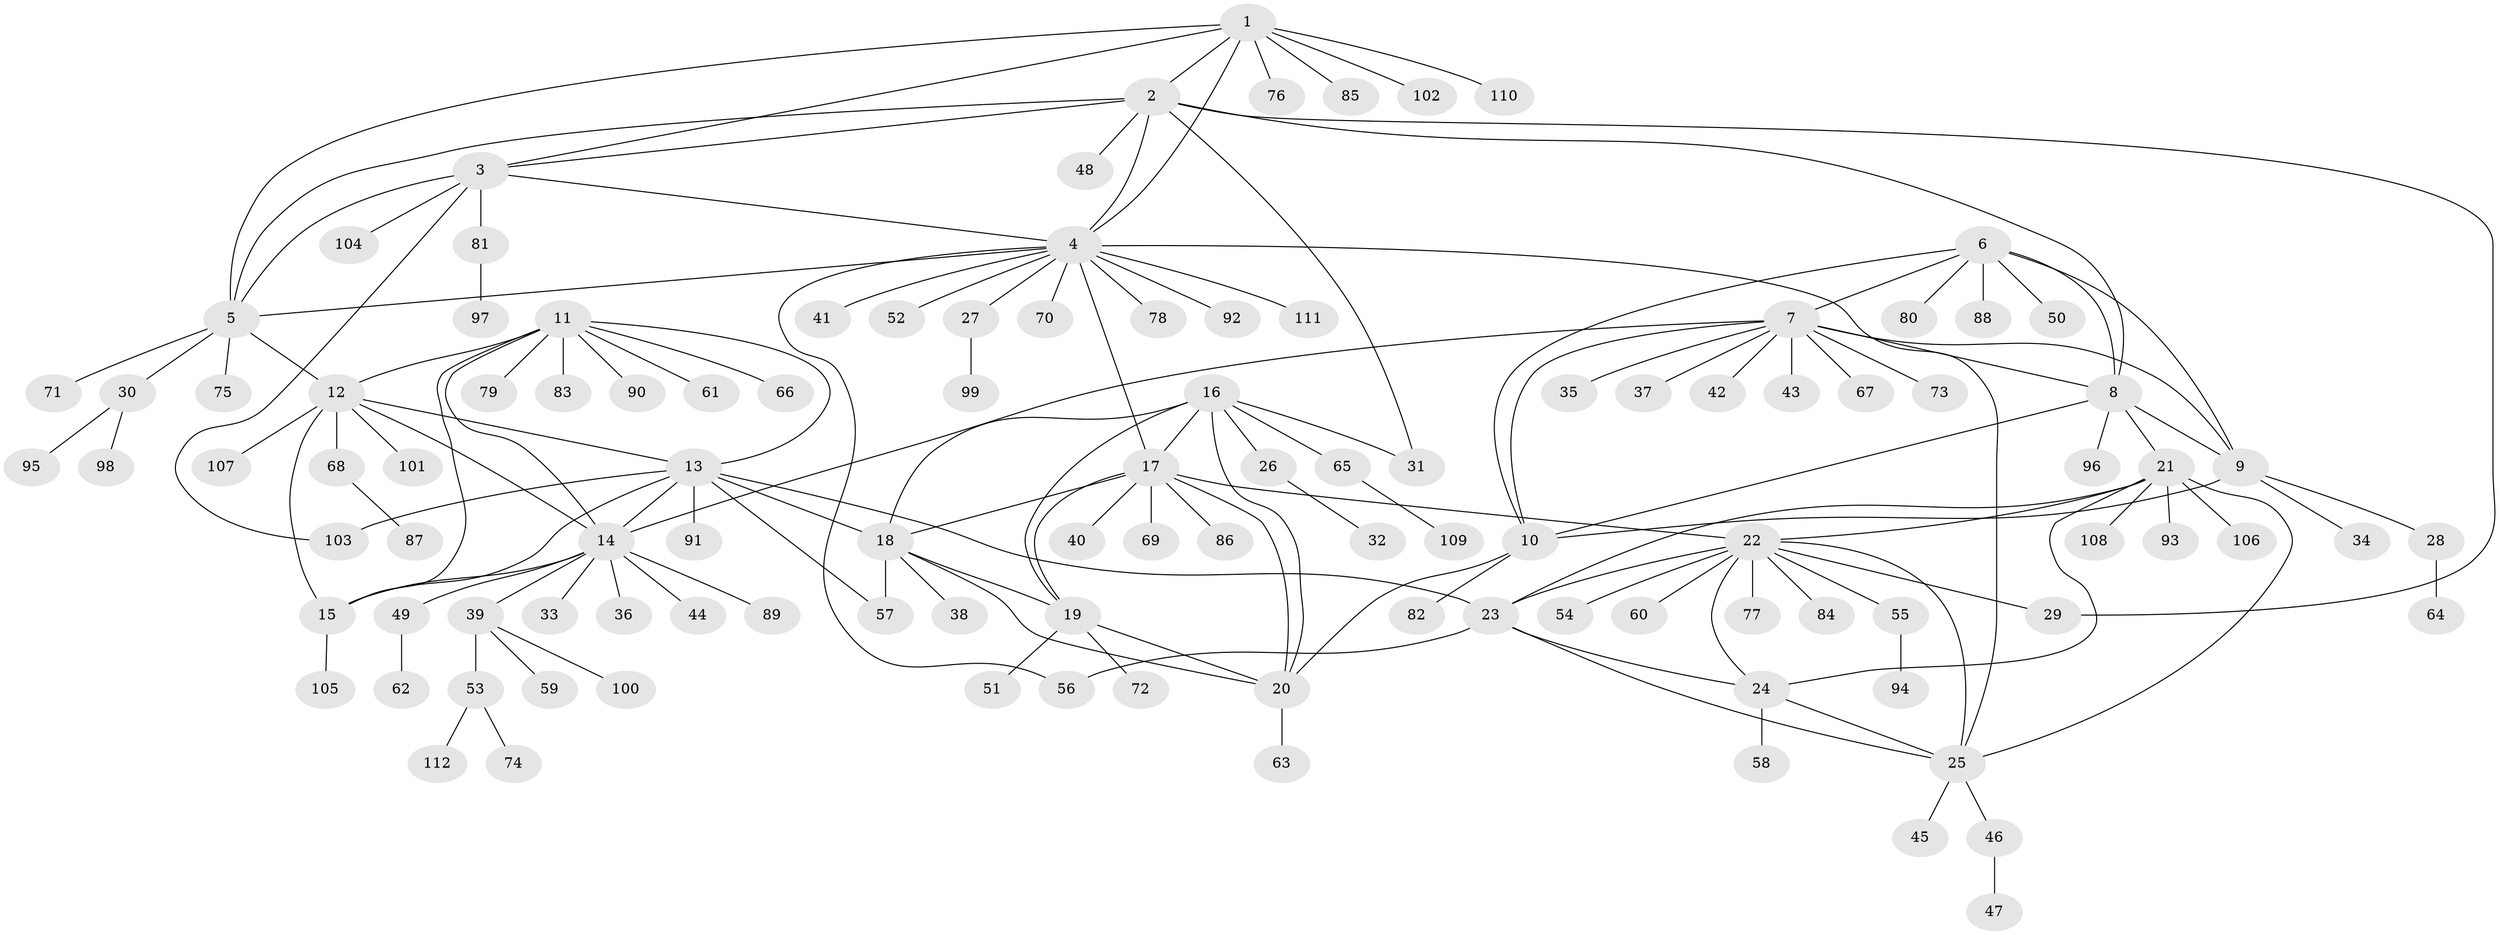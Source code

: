 // coarse degree distribution, {16: 0.011494252873563218, 6: 0.04597701149425287, 9: 0.04597701149425287, 4: 0.04597701149425287, 7: 0.034482758620689655, 12: 0.011494252873563218, 17: 0.011494252873563218, 5: 0.011494252873563218, 1: 0.6666666666666666, 2: 0.10344827586206896, 3: 0.011494252873563218}
// Generated by graph-tools (version 1.1) at 2025/24/03/03/25 07:24:10]
// undirected, 112 vertices, 152 edges
graph export_dot {
graph [start="1"]
  node [color=gray90,style=filled];
  1;
  2;
  3;
  4;
  5;
  6;
  7;
  8;
  9;
  10;
  11;
  12;
  13;
  14;
  15;
  16;
  17;
  18;
  19;
  20;
  21;
  22;
  23;
  24;
  25;
  26;
  27;
  28;
  29;
  30;
  31;
  32;
  33;
  34;
  35;
  36;
  37;
  38;
  39;
  40;
  41;
  42;
  43;
  44;
  45;
  46;
  47;
  48;
  49;
  50;
  51;
  52;
  53;
  54;
  55;
  56;
  57;
  58;
  59;
  60;
  61;
  62;
  63;
  64;
  65;
  66;
  67;
  68;
  69;
  70;
  71;
  72;
  73;
  74;
  75;
  76;
  77;
  78;
  79;
  80;
  81;
  82;
  83;
  84;
  85;
  86;
  87;
  88;
  89;
  90;
  91;
  92;
  93;
  94;
  95;
  96;
  97;
  98;
  99;
  100;
  101;
  102;
  103;
  104;
  105;
  106;
  107;
  108;
  109;
  110;
  111;
  112;
  1 -- 2;
  1 -- 3;
  1 -- 4;
  1 -- 5;
  1 -- 76;
  1 -- 85;
  1 -- 102;
  1 -- 110;
  2 -- 3;
  2 -- 4;
  2 -- 5;
  2 -- 8;
  2 -- 29;
  2 -- 31;
  2 -- 48;
  3 -- 4;
  3 -- 5;
  3 -- 81;
  3 -- 103;
  3 -- 104;
  4 -- 5;
  4 -- 17;
  4 -- 25;
  4 -- 27;
  4 -- 41;
  4 -- 52;
  4 -- 56;
  4 -- 70;
  4 -- 78;
  4 -- 92;
  4 -- 111;
  5 -- 12;
  5 -- 30;
  5 -- 71;
  5 -- 75;
  6 -- 7;
  6 -- 8;
  6 -- 9;
  6 -- 10;
  6 -- 50;
  6 -- 80;
  6 -- 88;
  7 -- 8;
  7 -- 9;
  7 -- 10;
  7 -- 14;
  7 -- 35;
  7 -- 37;
  7 -- 42;
  7 -- 43;
  7 -- 67;
  7 -- 73;
  8 -- 9;
  8 -- 10;
  8 -- 21;
  8 -- 96;
  9 -- 10;
  9 -- 28;
  9 -- 34;
  10 -- 20;
  10 -- 82;
  11 -- 12;
  11 -- 13;
  11 -- 14;
  11 -- 15;
  11 -- 61;
  11 -- 66;
  11 -- 79;
  11 -- 83;
  11 -- 90;
  12 -- 13;
  12 -- 14;
  12 -- 15;
  12 -- 68;
  12 -- 101;
  12 -- 107;
  13 -- 14;
  13 -- 15;
  13 -- 18;
  13 -- 23;
  13 -- 57;
  13 -- 91;
  13 -- 103;
  14 -- 15;
  14 -- 33;
  14 -- 36;
  14 -- 39;
  14 -- 44;
  14 -- 49;
  14 -- 89;
  15 -- 105;
  16 -- 17;
  16 -- 18;
  16 -- 19;
  16 -- 20;
  16 -- 26;
  16 -- 31;
  16 -- 65;
  17 -- 18;
  17 -- 19;
  17 -- 20;
  17 -- 22;
  17 -- 40;
  17 -- 69;
  17 -- 86;
  18 -- 19;
  18 -- 20;
  18 -- 38;
  18 -- 57;
  19 -- 20;
  19 -- 51;
  19 -- 72;
  20 -- 63;
  21 -- 22;
  21 -- 23;
  21 -- 24;
  21 -- 25;
  21 -- 93;
  21 -- 106;
  21 -- 108;
  22 -- 23;
  22 -- 24;
  22 -- 25;
  22 -- 29;
  22 -- 54;
  22 -- 55;
  22 -- 60;
  22 -- 77;
  22 -- 84;
  23 -- 24;
  23 -- 25;
  23 -- 56;
  24 -- 25;
  24 -- 58;
  25 -- 45;
  25 -- 46;
  26 -- 32;
  27 -- 99;
  28 -- 64;
  30 -- 95;
  30 -- 98;
  39 -- 53;
  39 -- 59;
  39 -- 100;
  46 -- 47;
  49 -- 62;
  53 -- 74;
  53 -- 112;
  55 -- 94;
  65 -- 109;
  68 -- 87;
  81 -- 97;
}
